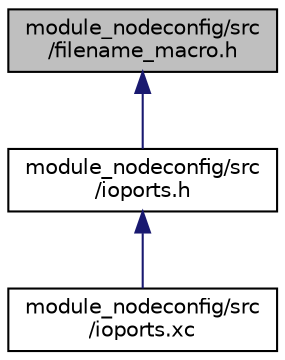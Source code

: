 digraph "module_nodeconfig/src/filename_macro.h"
{
 // INTERACTIVE_SVG=YES
  edge [fontname="Helvetica",fontsize="10",labelfontname="Helvetica",labelfontsize="10"];
  node [fontname="Helvetica",fontsize="10",shape=record];
  Node1 [label="module_nodeconfig/src\l/filename_macro.h",height=0.2,width=0.4,color="black", fillcolor="grey75", style="filled" fontcolor="black"];
  Node1 -> Node2 [dir="back",color="midnightblue",fontsize="10",style="solid",fontname="Helvetica"];
  Node2 [label="module_nodeconfig/src\l/ioports.h",height=0.2,width=0.4,color="black", fillcolor="white", style="filled",URL="$ioports_8h.html"];
  Node2 -> Node3 [dir="back",color="midnightblue",fontsize="10",style="solid",fontname="Helvetica"];
  Node3 [label="module_nodeconfig/src\l/ioports.xc",height=0.2,width=0.4,color="black", fillcolor="white", style="filled",URL="$ioports_8xc.html"];
}
